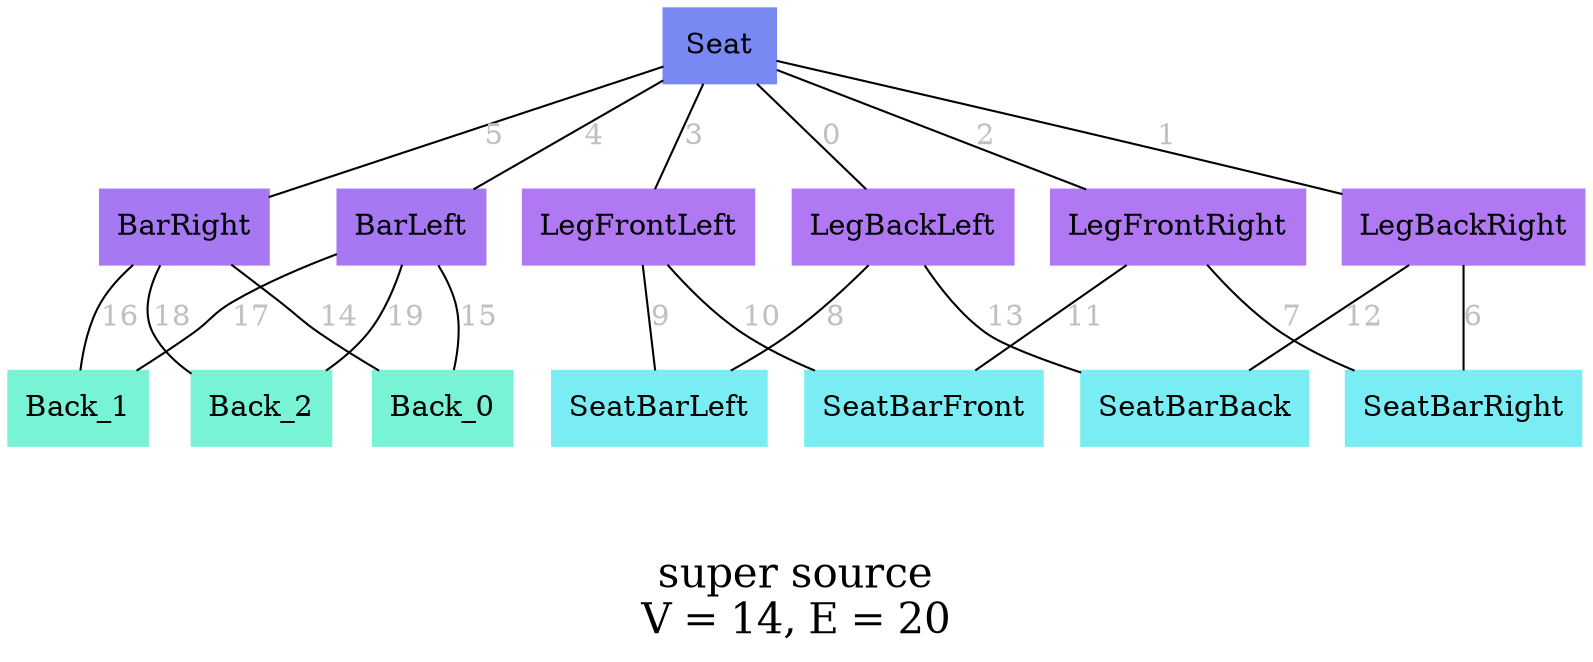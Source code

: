 graph G{
	node [ fontcolor = black, color = white, style = filled ];
	0 [label = "Seat", color = "#7989F3", shape = rectangle];
	1 [label = "BarLeft", color = "#A679F3", shape = rectangle];
	2 [label = "BarRight", color = "#A679F3", shape = rectangle];
	3 [label = "LegBackLeft", color = "#B079F3", shape = rectangle];
	4 [label = "LegBackRight", color = "#B079F3", shape = rectangle];
	5 [label = "LegFrontRight", color = "#B079F3", shape = rectangle];
	6 [label = "LegFrontLeft", color = "#B079F3", shape = rectangle];
	7 [label = "SeatBarRight", color = "#79EDF3", shape = rectangle];
	8 [label = "SeatBarLeft", color = "#79EDF3", shape = rectangle];
	9 [label = "SeatBarFront", color = "#79EDF3", shape = rectangle];
	10 [label = "SeatBarBack", color = "#79EDF3", shape = rectangle];
	11 [label = "Back_0", color = "#79F3D6", shape = rectangle];
	12 [label = "Back_1", color = "#79F3D6", shape = rectangle];
	13 [label = "Back_2", color = "#79F3D6", shape = rectangle];
	"0" -- "3" [color="black",label="0",fontcolor="gray"] ;
	"0" -- "4" [color="black",label="1",fontcolor="gray"] ;
	"0" -- "5" [color="black",label="2",fontcolor="gray"] ;
	"0" -- "6" [color="black",label="3",fontcolor="gray"] ;
	"0" -- "1" [color="black",label="4",fontcolor="gray"] ;
	"0" -- "2" [color="black",label="5",fontcolor="gray"] ;
	"4" -- "7" [color="black",label="6",fontcolor="gray"] ;
	"5" -- "7" [color="black",label="7",fontcolor="gray"] ;
	"3" -- "8" [color="black",label="8",fontcolor="gray"] ;
	"6" -- "8" [color="black",label="9",fontcolor="gray"] ;
	"6" -- "9" [color="black",label="10",fontcolor="gray"] ;
	"5" -- "9" [color="black",label="11",fontcolor="gray"] ;
	"4" -- "10" [color="black",label="12",fontcolor="gray"] ;
	"3" -- "10" [color="black",label="13",fontcolor="gray"] ;
	"2" -- "11" [color="black",label="14",fontcolor="gray"] ;
	"1" -- "11" [color="black",label="15",fontcolor="gray"] ;
	"2" -- "12" [color="black",label="16",fontcolor="gray"] ;
	"1" -- "12" [color="black",label="17",fontcolor="gray"] ;
	"2" -- "13" [color="black",label="18",fontcolor="gray"] ;
	"1" -- "13" [color="black",label="19",fontcolor="gray"] ;
label = "\n\nsuper source\nV = 14, E = 20"
fontsize = 20;
}
